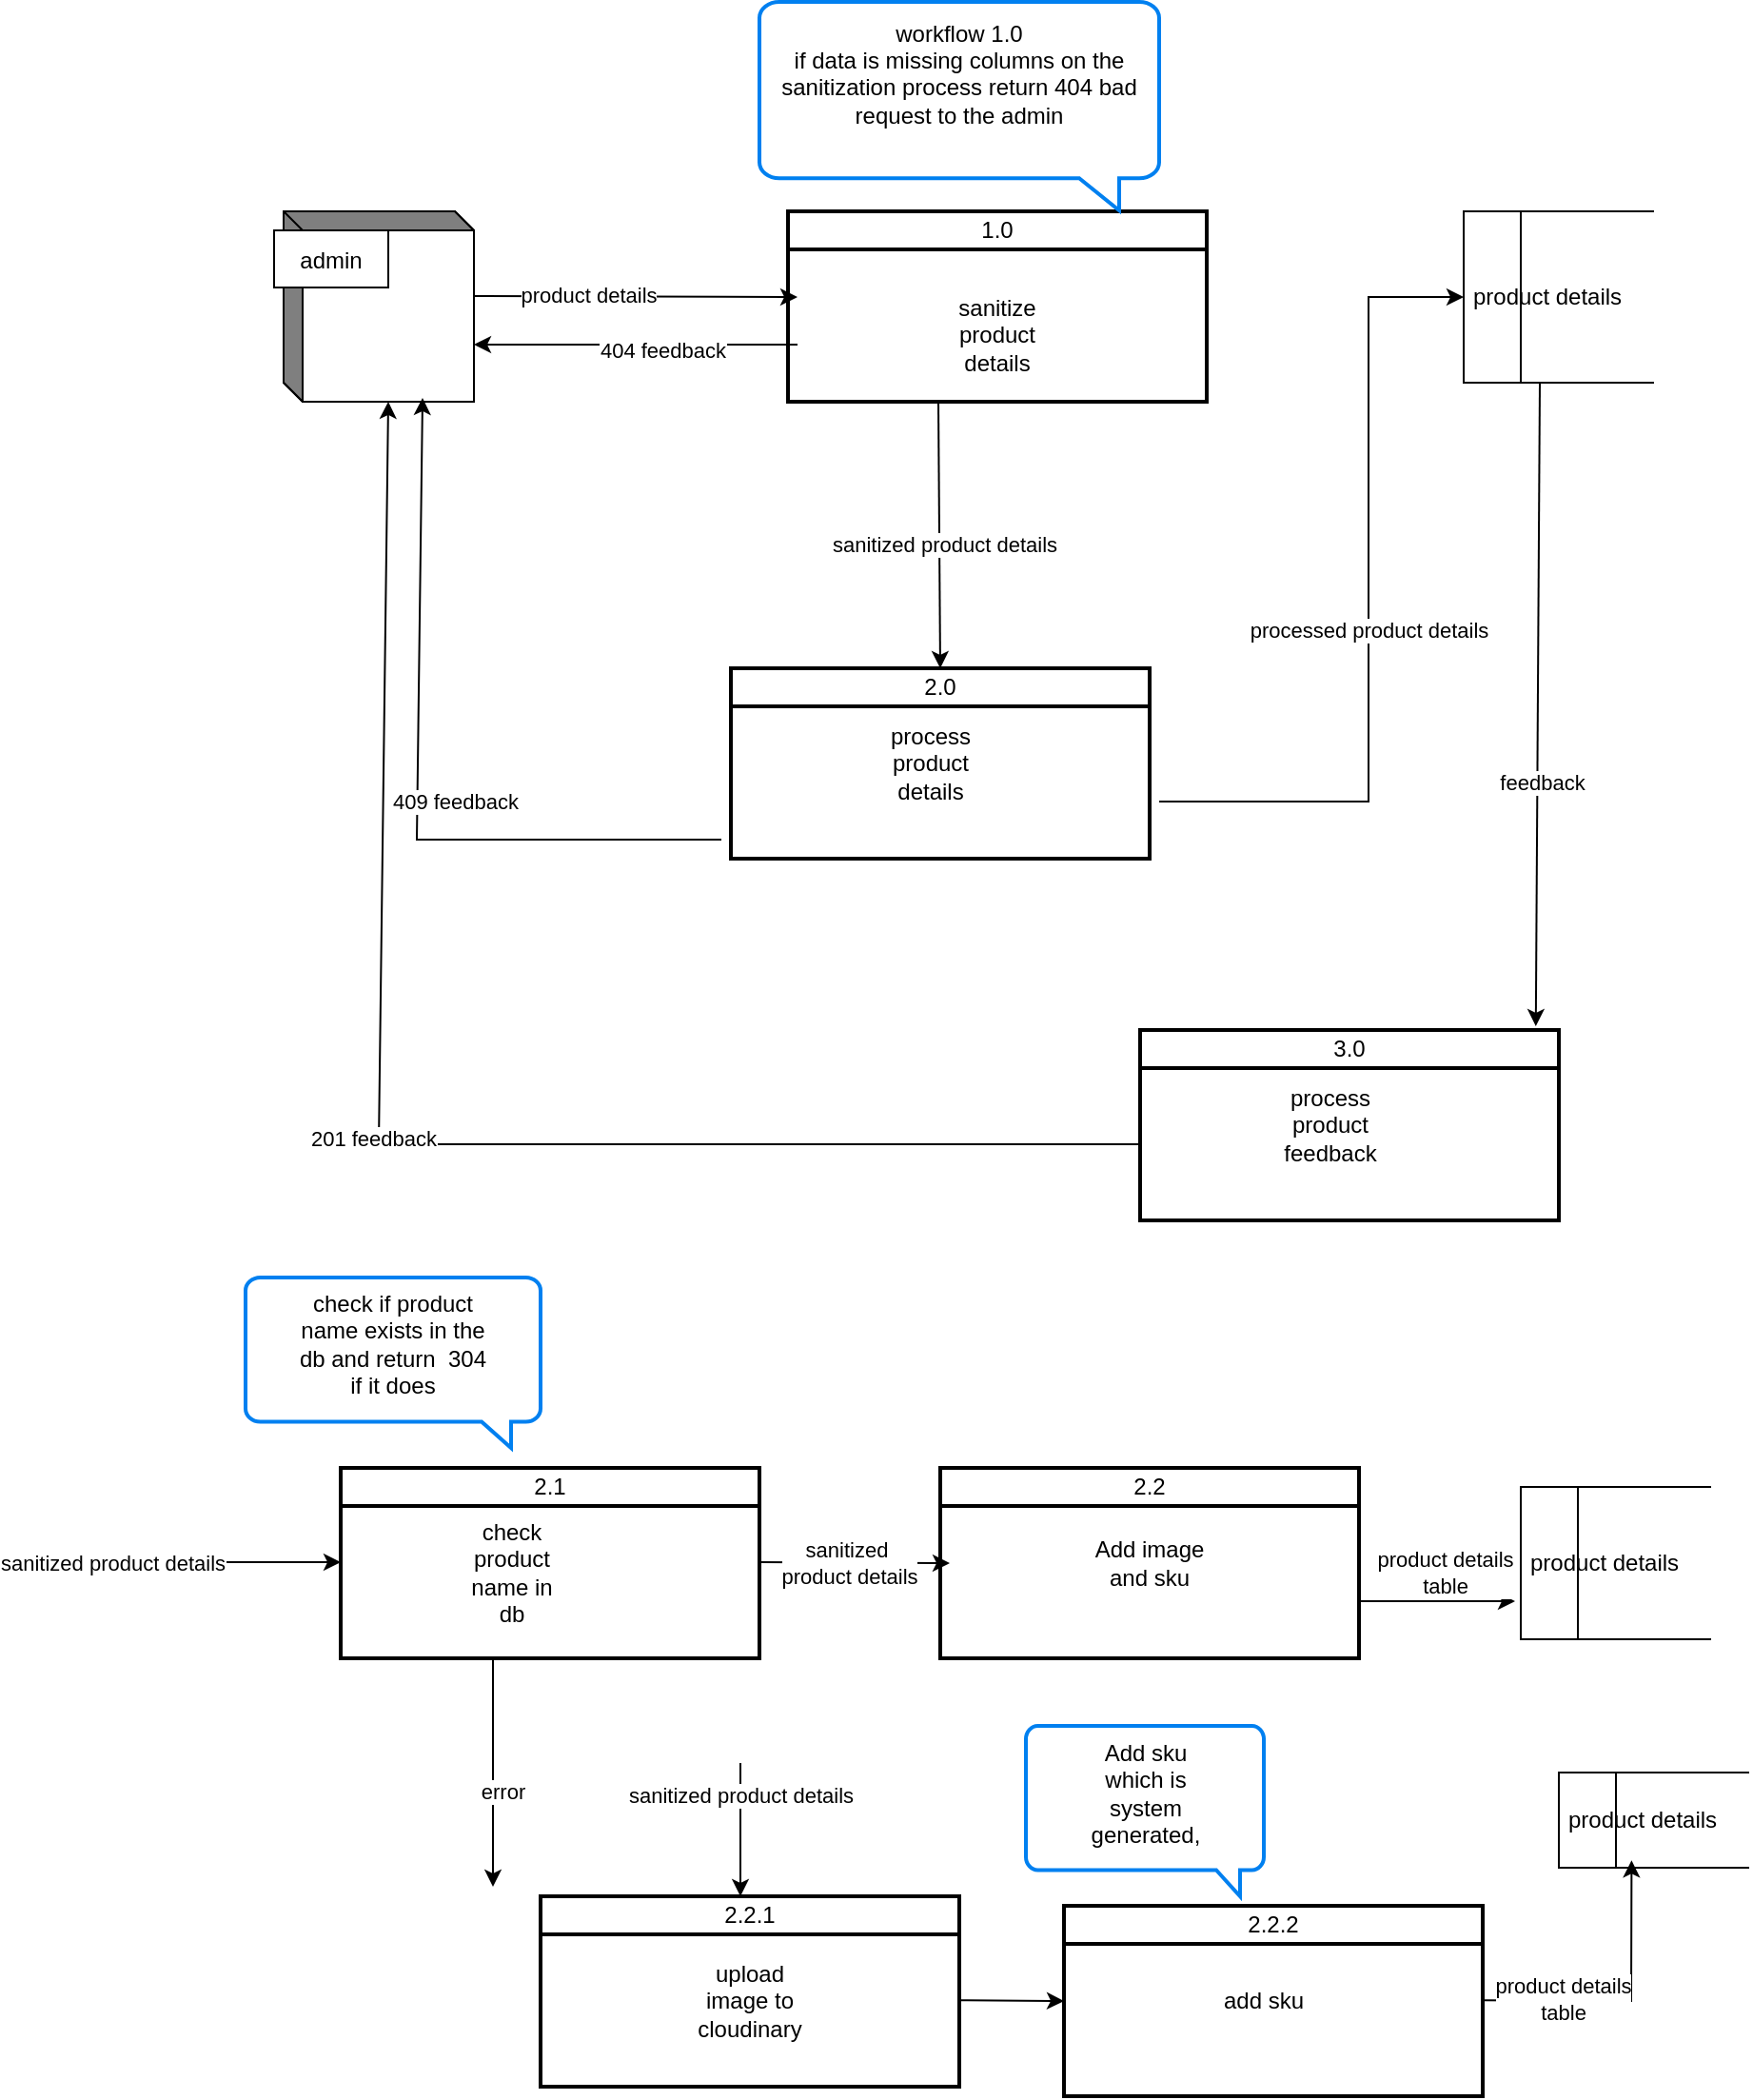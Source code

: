 <mxfile version="24.7.17">
  <diagram name="Page-1" id="ixTYIEVBs55TyduUzOPu">
    <mxGraphModel dx="2097" dy="1876" grid="1" gridSize="10" guides="1" tooltips="1" connect="1" arrows="1" fold="1" page="1" pageScale="1" pageWidth="850" pageHeight="1100" math="0" shadow="0">
      <root>
        <mxCell id="0" />
        <mxCell id="1" parent="0" />
        <mxCell id="z7mrPWAKrII33vHrKD1a-16" value="" style="group" vertex="1" connectable="0" parent="1">
          <mxGeometry x="80" y="70" width="720" height="100" as="geometry" />
        </mxCell>
        <mxCell id="z7mrPWAKrII33vHrKD1a-1" value="" style="html=1;dashed=0;whiteSpace=wrap;shape=mxgraph.dfd.externalEntity" vertex="1" parent="z7mrPWAKrII33vHrKD1a-16">
          <mxGeometry width="100" height="100" as="geometry" />
        </mxCell>
        <mxCell id="z7mrPWAKrII33vHrKD1a-2" value="admin" style="autosize=1;part=1;resizable=0;strokeColor=inherit;fillColor=inherit;gradientColor=inherit;" vertex="1" parent="z7mrPWAKrII33vHrKD1a-1">
          <mxGeometry width="60" height="30" relative="1" as="geometry">
            <mxPoint x="-5" y="10" as="offset" />
          </mxGeometry>
        </mxCell>
        <mxCell id="z7mrPWAKrII33vHrKD1a-3" value="1.0" style="swimlane;html=1;startSize=20;fontStyle=0;collapsible=0;horizontal=1;swimlaneLine=1;strokeWidth=2;swimlaneFillColor=#ffffff;whiteSpace=wrap;" vertex="1" parent="z7mrPWAKrII33vHrKD1a-16">
          <mxGeometry x="265" width="220" height="100" as="geometry" />
        </mxCell>
        <mxCell id="z7mrPWAKrII33vHrKD1a-7" value="sanitize product details" style="text;html=1;align=center;verticalAlign=middle;whiteSpace=wrap;rounded=0;" vertex="1" parent="z7mrPWAKrII33vHrKD1a-3">
          <mxGeometry x="80" y="50" width="60" height="30" as="geometry" />
        </mxCell>
        <mxCell id="z7mrPWAKrII33vHrKD1a-4" value="product details" style="html=1;dashed=0;whiteSpace=wrap;shape=mxgraph.dfd.dataStoreID;align=left;spacingLeft=3;points=[[0,0],[0.5,0],[1,0],[0,0.5],[1,0.5],[0,1],[0.5,1],[1,1]];" vertex="1" parent="z7mrPWAKrII33vHrKD1a-16">
          <mxGeometry x="620" width="100" height="90" as="geometry" />
        </mxCell>
        <mxCell id="z7mrPWAKrII33vHrKD1a-6" value="" style="endArrow=classic;html=1;rounded=0;" edge="1" parent="z7mrPWAKrII33vHrKD1a-16">
          <mxGeometry width="50" height="50" relative="1" as="geometry">
            <mxPoint x="100" y="44.5" as="sourcePoint" />
            <mxPoint x="270" y="45" as="targetPoint" />
          </mxGeometry>
        </mxCell>
        <mxCell id="z7mrPWAKrII33vHrKD1a-8" value="product details" style="edgeLabel;html=1;align=center;verticalAlign=middle;resizable=0;points=[];" vertex="1" connectable="0" parent="z7mrPWAKrII33vHrKD1a-6">
          <mxGeometry x="-0.294" y="1" relative="1" as="geometry">
            <mxPoint as="offset" />
          </mxGeometry>
        </mxCell>
        <mxCell id="z7mrPWAKrII33vHrKD1a-72" value="" style="endArrow=classic;html=1;rounded=0;" edge="1" parent="z7mrPWAKrII33vHrKD1a-16">
          <mxGeometry width="50" height="50" relative="1" as="geometry">
            <mxPoint x="270" y="70" as="sourcePoint" />
            <mxPoint x="100" y="70" as="targetPoint" />
          </mxGeometry>
        </mxCell>
        <mxCell id="z7mrPWAKrII33vHrKD1a-73" value="404 feedback" style="edgeLabel;html=1;align=center;verticalAlign=middle;resizable=0;points=[];" vertex="1" connectable="0" parent="z7mrPWAKrII33vHrKD1a-72">
          <mxGeometry x="-0.176" y="3" relative="1" as="geometry">
            <mxPoint x="-1" as="offset" />
          </mxGeometry>
        </mxCell>
        <mxCell id="z7mrPWAKrII33vHrKD1a-19" value="2.0" style="swimlane;html=1;startSize=20;fontStyle=0;collapsible=0;horizontal=1;swimlaneLine=1;strokeWidth=2;swimlaneFillColor=#ffffff;whiteSpace=wrap;" vertex="1" parent="1">
          <mxGeometry x="315" y="310" width="220" height="100" as="geometry" />
        </mxCell>
        <mxCell id="z7mrPWAKrII33vHrKD1a-21" value="process product details" style="text;html=1;align=center;verticalAlign=middle;whiteSpace=wrap;rounded=0;" vertex="1" parent="z7mrPWAKrII33vHrKD1a-19">
          <mxGeometry x="75" y="35" width="60" height="30" as="geometry" />
        </mxCell>
        <mxCell id="z7mrPWAKrII33vHrKD1a-5" value="" style="endArrow=classic;html=1;rounded=0;exitX=1;exitY=0.5;exitDx=0;exitDy=0;entryX=0.5;entryY=0;entryDx=0;entryDy=0;" edge="1" parent="1" target="z7mrPWAKrII33vHrKD1a-19">
          <mxGeometry width="50" height="50" relative="1" as="geometry">
            <mxPoint x="424" y="170" as="sourcePoint" />
            <mxPoint x="424" y="270" as="targetPoint" />
          </mxGeometry>
        </mxCell>
        <mxCell id="z7mrPWAKrII33vHrKD1a-9" value="sanitized product details" style="edgeLabel;html=1;align=center;verticalAlign=middle;resizable=0;points=[];rotation=0;" vertex="1" connectable="0" parent="z7mrPWAKrII33vHrKD1a-5">
          <mxGeometry x="0.23" relative="1" as="geometry">
            <mxPoint x="2" y="-11" as="offset" />
          </mxGeometry>
        </mxCell>
        <mxCell id="z7mrPWAKrII33vHrKD1a-22" value="" style="endArrow=classic;html=1;rounded=0;entryX=0;entryY=0.5;entryDx=0;entryDy=0;" edge="1" parent="1" target="z7mrPWAKrII33vHrKD1a-4">
          <mxGeometry width="50" height="50" relative="1" as="geometry">
            <mxPoint x="540" y="380" as="sourcePoint" />
            <mxPoint x="590" y="180" as="targetPoint" />
            <Array as="points">
              <mxPoint x="650" y="380" />
              <mxPoint x="650" y="115" />
            </Array>
          </mxGeometry>
        </mxCell>
        <mxCell id="z7mrPWAKrII33vHrKD1a-29" value="processed product details" style="edgeLabel;html=1;align=center;verticalAlign=middle;resizable=0;points=[];" vertex="1" connectable="0" parent="z7mrPWAKrII33vHrKD1a-22">
          <mxGeometry x="-0.059" relative="1" as="geometry">
            <mxPoint as="offset" />
          </mxGeometry>
        </mxCell>
        <mxCell id="z7mrPWAKrII33vHrKD1a-10" value="" style="endArrow=classic;html=1;rounded=0;entryX=0;entryY=0;entryDx=55;entryDy=100;entryPerimeter=0;" edge="1" parent="1" target="z7mrPWAKrII33vHrKD1a-1">
          <mxGeometry width="50" height="50" relative="1" as="geometry">
            <mxPoint x="530" y="560" as="sourcePoint" />
            <mxPoint x="90" y="320" as="targetPoint" />
            <Array as="points">
              <mxPoint x="130" y="560" />
            </Array>
          </mxGeometry>
        </mxCell>
        <mxCell id="z7mrPWAKrII33vHrKD1a-13" value="201 feedback" style="edgeLabel;html=1;align=center;verticalAlign=middle;resizable=0;points=[];" vertex="1" connectable="0" parent="z7mrPWAKrII33vHrKD1a-10">
          <mxGeometry x="0.022" y="3" relative="1" as="geometry">
            <mxPoint as="offset" />
          </mxGeometry>
        </mxCell>
        <mxCell id="z7mrPWAKrII33vHrKD1a-11" value="" style="endArrow=classic;html=1;rounded=0;entryX=0.945;entryY=-0.02;entryDx=0;entryDy=0;entryPerimeter=0;" edge="1" parent="1" target="z7mrPWAKrII33vHrKD1a-32">
          <mxGeometry width="50" height="50" relative="1" as="geometry">
            <mxPoint x="740" y="160" as="sourcePoint" />
            <mxPoint x="670" y="370" as="targetPoint" />
          </mxGeometry>
        </mxCell>
        <mxCell id="z7mrPWAKrII33vHrKD1a-34" value="feedback" style="edgeLabel;html=1;align=center;verticalAlign=middle;resizable=0;points=[];" vertex="1" connectable="0" parent="z7mrPWAKrII33vHrKD1a-11">
          <mxGeometry x="0.242" y="2" relative="1" as="geometry">
            <mxPoint as="offset" />
          </mxGeometry>
        </mxCell>
        <mxCell id="z7mrPWAKrII33vHrKD1a-32" value="3.0" style="swimlane;html=1;startSize=20;fontStyle=0;collapsible=0;horizontal=1;swimlaneLine=1;strokeWidth=2;swimlaneFillColor=#ffffff;whiteSpace=wrap;" vertex="1" parent="1">
          <mxGeometry x="530" y="500" width="220" height="100" as="geometry" />
        </mxCell>
        <mxCell id="z7mrPWAKrII33vHrKD1a-33" value="process product feedback" style="text;html=1;align=center;verticalAlign=middle;whiteSpace=wrap;rounded=0;" vertex="1" parent="z7mrPWAKrII33vHrKD1a-32">
          <mxGeometry x="70" y="35" width="60" height="30" as="geometry" />
        </mxCell>
        <mxCell id="z7mrPWAKrII33vHrKD1a-66" value="" style="group" vertex="1" connectable="0" parent="1">
          <mxGeometry x="330" y="-40" width="210" height="109.5" as="geometry" />
        </mxCell>
        <mxCell id="z7mrPWAKrII33vHrKD1a-64" value="" style="html=1;verticalLabelPosition=bottom;align=center;labelBackgroundColor=#ffffff;verticalAlign=top;strokeWidth=2;strokeColor=#0080F0;shadow=0;dashed=0;shape=mxgraph.ios7.icons.message;" vertex="1" parent="z7mrPWAKrII33vHrKD1a-66">
          <mxGeometry width="210" height="109.5" as="geometry" />
        </mxCell>
        <mxCell id="z7mrPWAKrII33vHrKD1a-65" value="workflow 1.0&lt;div&gt;if data is missing columns on the sanitization process return 404 bad request to the admin&lt;/div&gt;&lt;div&gt;&lt;br&gt;&lt;/div&gt;" style="text;html=1;align=center;verticalAlign=middle;whiteSpace=wrap;rounded=0;" vertex="1" parent="z7mrPWAKrII33vHrKD1a-66">
          <mxGeometry y="30" width="210" height="30" as="geometry" />
        </mxCell>
        <mxCell id="z7mrPWAKrII33vHrKD1a-69" value="" style="group" vertex="1" connectable="0" parent="1">
          <mxGeometry x="470" y="865.5" width="125" height="89.5" as="geometry" />
        </mxCell>
        <mxCell id="z7mrPWAKrII33vHrKD1a-67" value="" style="html=1;verticalLabelPosition=bottom;align=center;labelBackgroundColor=#ffffff;verticalAlign=top;strokeWidth=2;strokeColor=#0080F0;shadow=0;dashed=0;shape=mxgraph.ios7.icons.message;" vertex="1" parent="z7mrPWAKrII33vHrKD1a-69">
          <mxGeometry width="125" height="89.5" as="geometry" />
        </mxCell>
        <mxCell id="z7mrPWAKrII33vHrKD1a-68" value="Add sku which is system generated," style="text;html=1;align=center;verticalAlign=middle;whiteSpace=wrap;rounded=0;" vertex="1" parent="z7mrPWAKrII33vHrKD1a-69">
          <mxGeometry x="32.5" y="20" width="60" height="30" as="geometry" />
        </mxCell>
        <mxCell id="z7mrPWAKrII33vHrKD1a-74" value="" style="endArrow=classic;html=1;rounded=0;entryX=0.53;entryY=1.08;entryDx=0;entryDy=0;entryPerimeter=0;" edge="1" parent="1">
          <mxGeometry width="50" height="50" relative="1" as="geometry">
            <mxPoint x="310" y="400" as="sourcePoint" />
            <mxPoint x="153" y="168" as="targetPoint" />
            <Array as="points">
              <mxPoint x="150" y="400" />
            </Array>
          </mxGeometry>
        </mxCell>
        <mxCell id="z7mrPWAKrII33vHrKD1a-75" value="409 feedback" style="edgeLabel;html=1;align=center;verticalAlign=middle;resizable=0;points=[];" vertex="1" connectable="0" parent="z7mrPWAKrII33vHrKD1a-74">
          <mxGeometry x="0.022" y="3" relative="1" as="geometry">
            <mxPoint x="22" y="20" as="offset" />
          </mxGeometry>
        </mxCell>
        <mxCell id="z7mrPWAKrII33vHrKD1a-77" value="2.1" style="swimlane;html=1;startSize=20;fontStyle=0;collapsible=0;horizontal=1;swimlaneLine=1;strokeWidth=2;swimlaneFillColor=#ffffff;whiteSpace=wrap;" vertex="1" parent="1">
          <mxGeometry x="110" y="730" width="220" height="100" as="geometry" />
        </mxCell>
        <mxCell id="z7mrPWAKrII33vHrKD1a-83" value="check product name in db" style="text;html=1;align=center;verticalAlign=middle;whiteSpace=wrap;rounded=0;" vertex="1" parent="z7mrPWAKrII33vHrKD1a-77">
          <mxGeometry x="60" y="40" width="60" height="30" as="geometry" />
        </mxCell>
        <mxCell id="z7mrPWAKrII33vHrKD1a-84" value="" style="endArrow=classic;html=1;rounded=0;" edge="1" parent="z7mrPWAKrII33vHrKD1a-77">
          <mxGeometry width="50" height="50" relative="1" as="geometry">
            <mxPoint x="80" y="100" as="sourcePoint" />
            <mxPoint x="80" y="220" as="targetPoint" />
          </mxGeometry>
        </mxCell>
        <mxCell id="z7mrPWAKrII33vHrKD1a-85" value="error" style="edgeLabel;html=1;align=center;verticalAlign=middle;resizable=0;points=[];" vertex="1" connectable="0" parent="z7mrPWAKrII33vHrKD1a-84">
          <mxGeometry x="0.167" y="5" relative="1" as="geometry">
            <mxPoint as="offset" />
          </mxGeometry>
        </mxCell>
        <mxCell id="z7mrPWAKrII33vHrKD1a-78" value="2.2" style="swimlane;html=1;startSize=20;fontStyle=0;collapsible=0;horizontal=1;swimlaneLine=1;strokeWidth=2;swimlaneFillColor=#ffffff;whiteSpace=wrap;" vertex="1" parent="1">
          <mxGeometry x="425" y="730" width="220" height="100" as="geometry" />
        </mxCell>
        <mxCell id="z7mrPWAKrII33vHrKD1a-81" value="" style="endArrow=classic;html=1;rounded=0;" edge="1" parent="z7mrPWAKrII33vHrKD1a-78">
          <mxGeometry width="50" height="50" relative="1" as="geometry">
            <mxPoint x="-95" y="49.5" as="sourcePoint" />
            <mxPoint x="5" y="50" as="targetPoint" />
          </mxGeometry>
        </mxCell>
        <mxCell id="z7mrPWAKrII33vHrKD1a-89" value="sanitized&amp;nbsp;&lt;div&gt;product details&lt;/div&gt;" style="edgeLabel;html=1;align=center;verticalAlign=middle;resizable=0;points=[];" vertex="1" connectable="0" parent="z7mrPWAKrII33vHrKD1a-81">
          <mxGeometry x="-0.06" relative="1" as="geometry">
            <mxPoint as="offset" />
          </mxGeometry>
        </mxCell>
        <mxCell id="z7mrPWAKrII33vHrKD1a-90" value="Add image and sku" style="text;html=1;align=center;verticalAlign=middle;whiteSpace=wrap;rounded=0;" vertex="1" parent="z7mrPWAKrII33vHrKD1a-78">
          <mxGeometry x="80" y="35" width="60" height="30" as="geometry" />
        </mxCell>
        <mxCell id="z7mrPWAKrII33vHrKD1a-79" value="product details" style="html=1;dashed=0;whiteSpace=wrap;shape=mxgraph.dfd.dataStoreID;align=left;spacingLeft=3;points=[[0,0],[0.5,0],[1,0],[0,0.5],[1,0.5],[0,1],[0.5,1],[1,1]];" vertex="1" parent="1">
          <mxGeometry x="730" y="740" width="100" height="80" as="geometry" />
        </mxCell>
        <mxCell id="z7mrPWAKrII33vHrKD1a-80" value="" style="endArrow=classic;html=1;rounded=0;" edge="1" parent="1">
          <mxGeometry width="50" height="50" relative="1" as="geometry">
            <mxPoint x="-30" y="779.5" as="sourcePoint" />
            <mxPoint x="110" y="779.5" as="targetPoint" />
          </mxGeometry>
        </mxCell>
        <mxCell id="z7mrPWAKrII33vHrKD1a-88" value="sanitized product details" style="edgeLabel;html=1;align=center;verticalAlign=middle;resizable=0;points=[];" vertex="1" connectable="0" parent="z7mrPWAKrII33vHrKD1a-80">
          <mxGeometry x="-0.714" y="1" relative="1" as="geometry">
            <mxPoint y="1" as="offset" />
          </mxGeometry>
        </mxCell>
        <mxCell id="z7mrPWAKrII33vHrKD1a-82" value="" style="endArrow=classic;html=1;rounded=0;entryX=-0.03;entryY=0.75;entryDx=0;entryDy=0;entryPerimeter=0;" edge="1" parent="1" target="z7mrPWAKrII33vHrKD1a-79">
          <mxGeometry width="50" height="50" relative="1" as="geometry">
            <mxPoint x="645" y="800" as="sourcePoint" />
            <mxPoint x="690" y="800" as="targetPoint" />
          </mxGeometry>
        </mxCell>
        <mxCell id="z7mrPWAKrII33vHrKD1a-91" value="product details&lt;div&gt;table&lt;/div&gt;" style="edgeLabel;html=1;align=center;verticalAlign=middle;resizable=0;points=[];" vertex="1" connectable="0" parent="z7mrPWAKrII33vHrKD1a-82">
          <mxGeometry x="-0.268" y="-4" relative="1" as="geometry">
            <mxPoint x="15" y="-19" as="offset" />
          </mxGeometry>
        </mxCell>
        <mxCell id="z7mrPWAKrII33vHrKD1a-86" value="" style="group" vertex="1" connectable="0" parent="1">
          <mxGeometry x="60" y="630" width="155" height="89.5" as="geometry" />
        </mxCell>
        <mxCell id="z7mrPWAKrII33vHrKD1a-70" value="" style="html=1;verticalLabelPosition=bottom;align=center;labelBackgroundColor=#ffffff;verticalAlign=top;strokeWidth=2;strokeColor=#0080F0;shadow=0;dashed=0;shape=mxgraph.ios7.icons.message;" vertex="1" parent="z7mrPWAKrII33vHrKD1a-86">
          <mxGeometry width="155" height="89.5" as="geometry" />
        </mxCell>
        <mxCell id="z7mrPWAKrII33vHrKD1a-71" value="check if product name exists in the db and return&amp;nbsp; 304 if it does" style="text;html=1;align=center;verticalAlign=middle;whiteSpace=wrap;rounded=0;" vertex="1" parent="z7mrPWAKrII33vHrKD1a-86">
          <mxGeometry x="25" y="19.5" width="105" height="30" as="geometry" />
        </mxCell>
        <mxCell id="z7mrPWAKrII33vHrKD1a-92" value="2.2.2" style="swimlane;html=1;startSize=20;fontStyle=0;collapsible=0;horizontal=1;swimlaneLine=1;strokeWidth=2;swimlaneFillColor=#ffffff;whiteSpace=wrap;" vertex="1" parent="1">
          <mxGeometry x="490" y="960" width="220" height="100" as="geometry" />
        </mxCell>
        <mxCell id="z7mrPWAKrII33vHrKD1a-96" value="" style="endArrow=classic;html=1;rounded=0;" edge="1" parent="z7mrPWAKrII33vHrKD1a-92">
          <mxGeometry width="50" height="50" relative="1" as="geometry">
            <mxPoint x="-55" y="49.57" as="sourcePoint" />
            <mxPoint y="50" as="targetPoint" />
          </mxGeometry>
        </mxCell>
        <mxCell id="z7mrPWAKrII33vHrKD1a-100" value="add sku" style="text;html=1;align=center;verticalAlign=middle;whiteSpace=wrap;rounded=0;" vertex="1" parent="z7mrPWAKrII33vHrKD1a-92">
          <mxGeometry x="75" y="35" width="60" height="30" as="geometry" />
        </mxCell>
        <mxCell id="z7mrPWAKrII33vHrKD1a-93" value="2.2.1" style="swimlane;html=1;startSize=20;fontStyle=0;collapsible=0;horizontal=1;swimlaneLine=1;strokeWidth=2;swimlaneFillColor=#ffffff;whiteSpace=wrap;" vertex="1" parent="1">
          <mxGeometry x="215" y="955" width="220" height="100" as="geometry" />
        </mxCell>
        <mxCell id="z7mrPWAKrII33vHrKD1a-99" value="upload image to cloudinary" style="text;html=1;align=center;verticalAlign=middle;whiteSpace=wrap;rounded=0;" vertex="1" parent="z7mrPWAKrII33vHrKD1a-93">
          <mxGeometry x="80" y="40" width="60" height="30" as="geometry" />
        </mxCell>
        <mxCell id="z7mrPWAKrII33vHrKD1a-94" value="product details" style="html=1;dashed=0;whiteSpace=wrap;shape=mxgraph.dfd.dataStoreID;align=left;spacingLeft=3;points=[[0,0],[0.5,0],[1,0],[0,0.5],[1,0.5],[0,1],[0.5,1],[1,1]];" vertex="1" parent="1">
          <mxGeometry x="750" y="890" width="100" height="50" as="geometry" />
        </mxCell>
        <mxCell id="z7mrPWAKrII33vHrKD1a-95" value="" style="endArrow=classic;html=1;rounded=0;" edge="1" parent="1">
          <mxGeometry width="50" height="50" relative="1" as="geometry">
            <mxPoint x="320" y="885" as="sourcePoint" />
            <mxPoint x="320" y="955" as="targetPoint" />
          </mxGeometry>
        </mxCell>
        <mxCell id="z7mrPWAKrII33vHrKD1a-98" value="sanitized product details" style="edgeLabel;html=1;align=center;verticalAlign=middle;resizable=0;points=[];" vertex="1" connectable="0" parent="z7mrPWAKrII33vHrKD1a-95">
          <mxGeometry x="-0.532" relative="1" as="geometry">
            <mxPoint as="offset" />
          </mxGeometry>
        </mxCell>
        <mxCell id="z7mrPWAKrII33vHrKD1a-97" value="" style="endArrow=classic;html=1;rounded=0;entryX=0.382;entryY=0.923;entryDx=0;entryDy=0;entryPerimeter=0;" edge="1" parent="1" target="z7mrPWAKrII33vHrKD1a-94">
          <mxGeometry width="50" height="50" relative="1" as="geometry">
            <mxPoint x="710" y="1009.57" as="sourcePoint" />
            <mxPoint x="850" y="1009.57" as="targetPoint" />
            <Array as="points">
              <mxPoint x="788" y="1010" />
            </Array>
          </mxGeometry>
        </mxCell>
        <mxCell id="z7mrPWAKrII33vHrKD1a-102" value="product details&lt;div&gt;table&lt;/div&gt;" style="edgeLabel;html=1;align=center;verticalAlign=middle;resizable=0;points=[];" vertex="1" connectable="0" parent="z7mrPWAKrII33vHrKD1a-97">
          <mxGeometry x="-0.451" y="1" relative="1" as="geometry">
            <mxPoint as="offset" />
          </mxGeometry>
        </mxCell>
      </root>
    </mxGraphModel>
  </diagram>
</mxfile>
